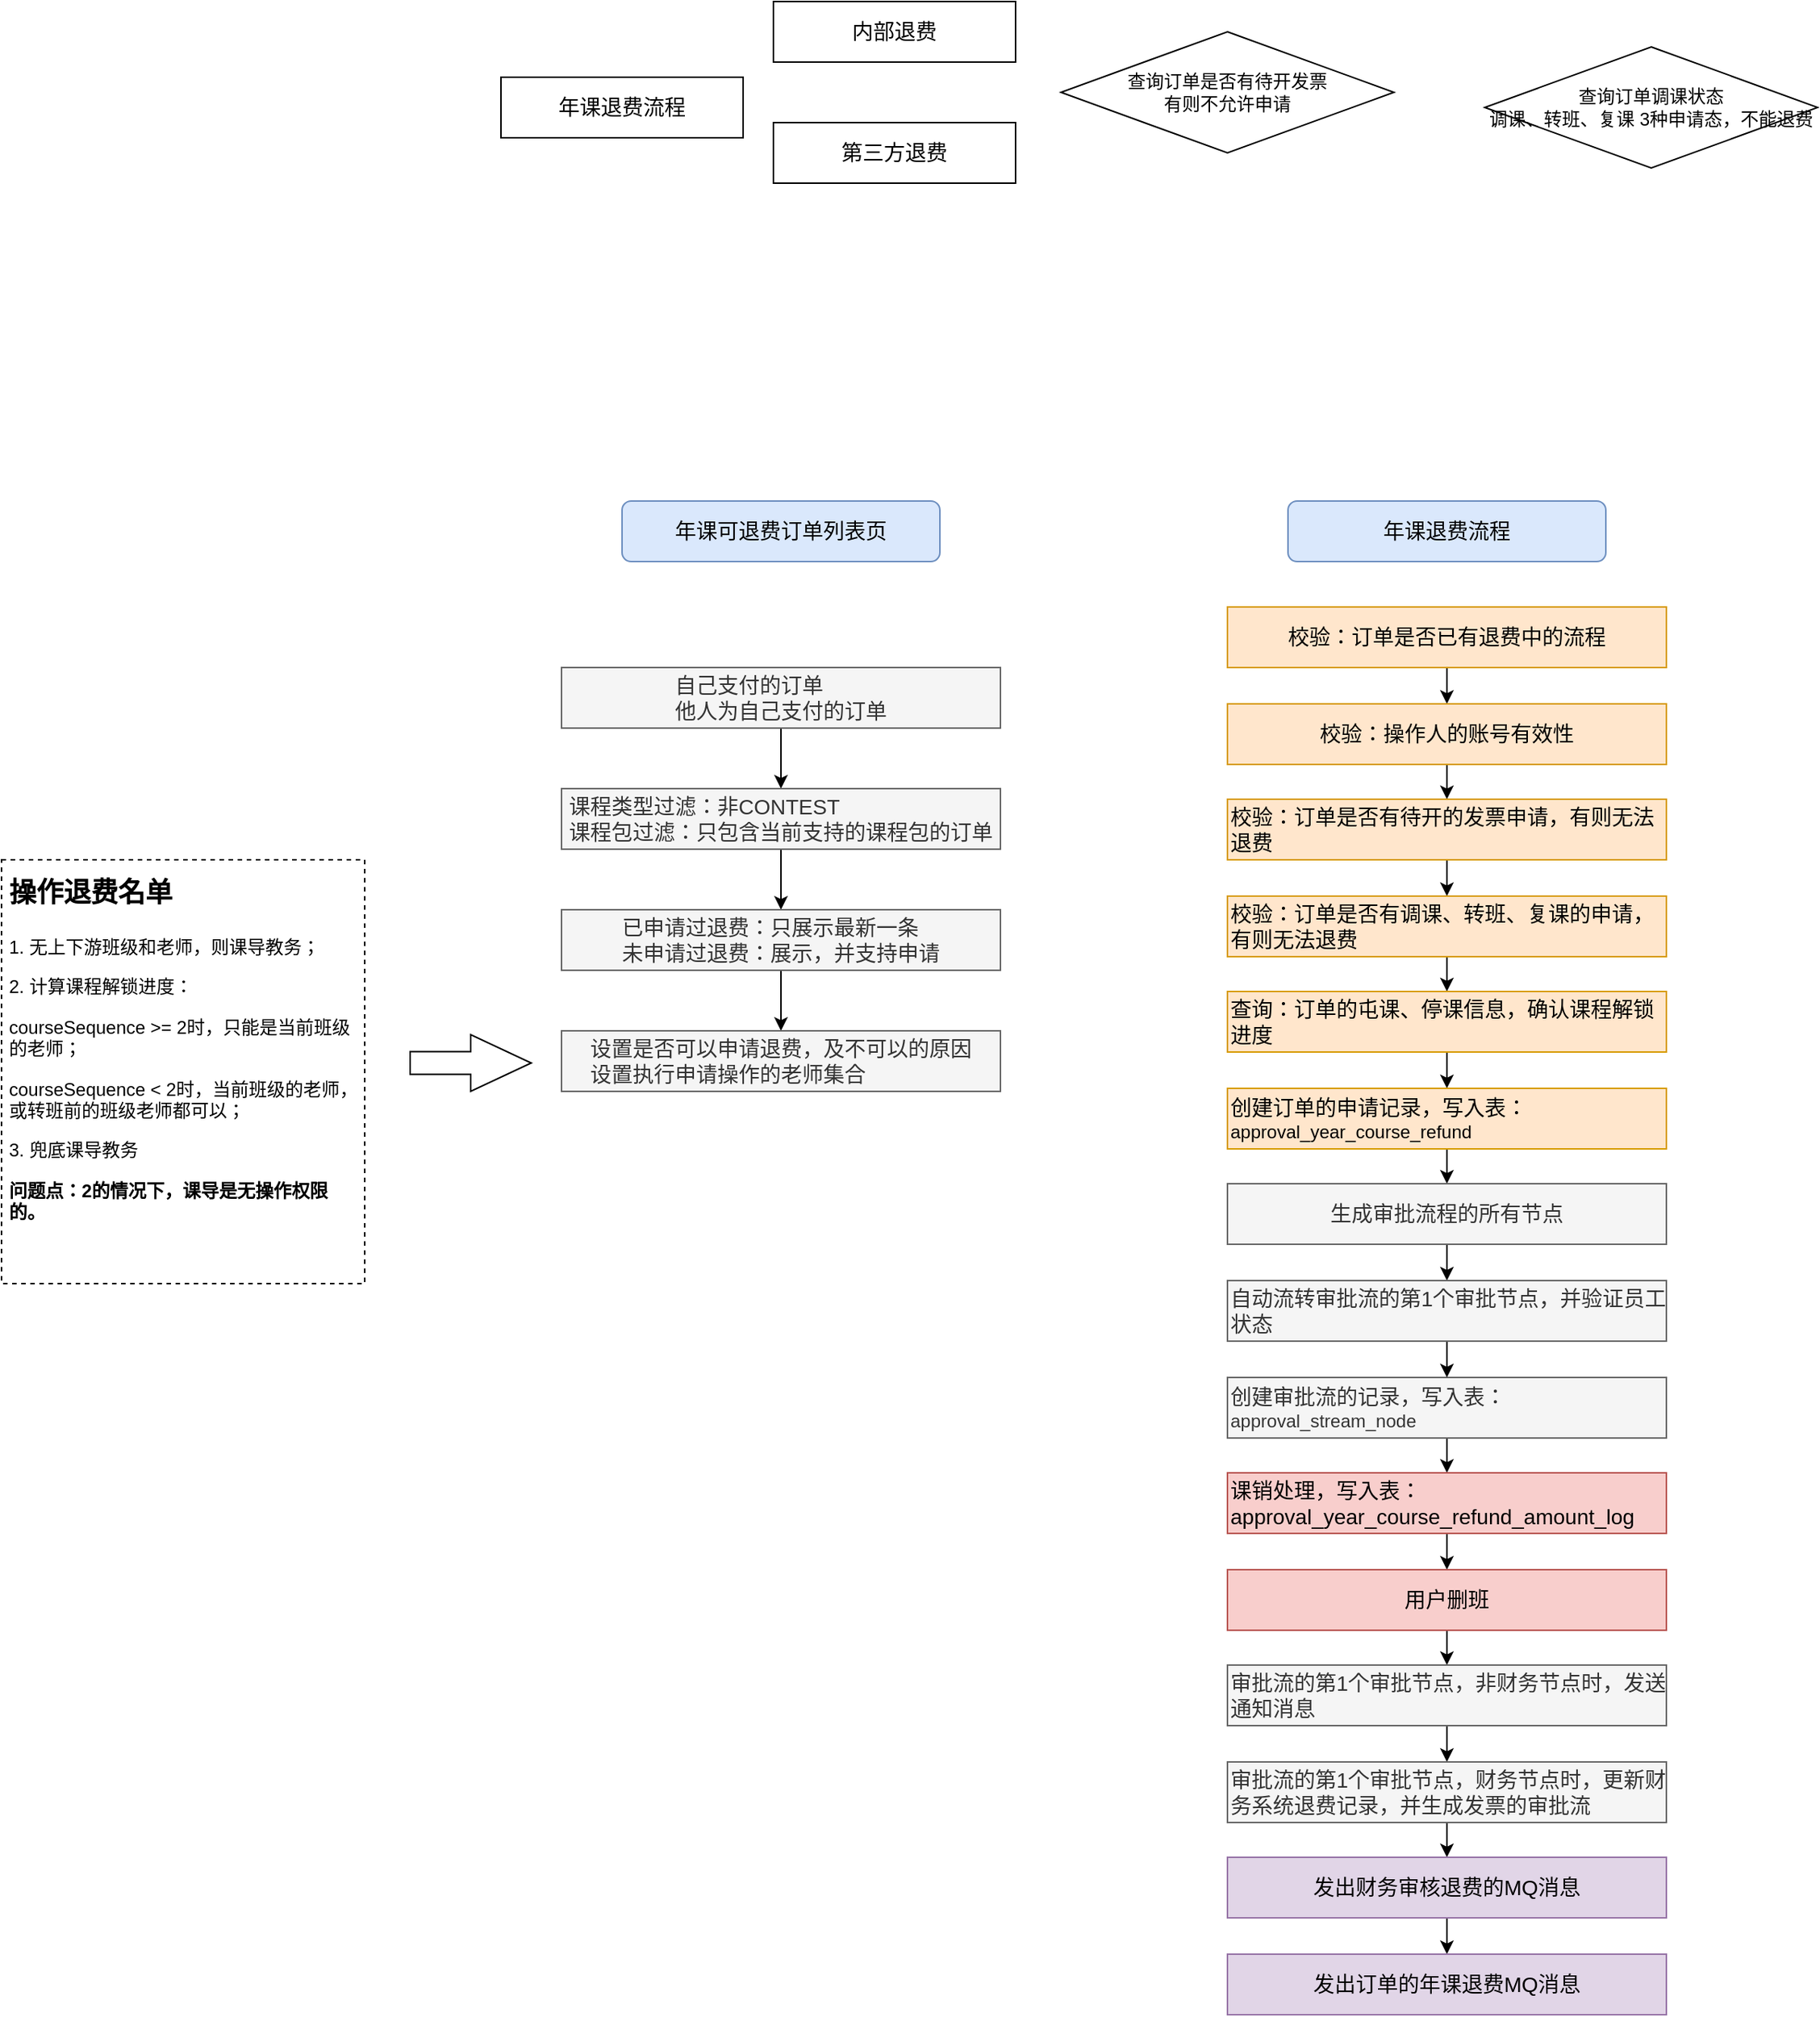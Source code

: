 <mxfile version="21.5.0" type="github">
  <diagram name="第 1 页" id="tJg1SgU2xVapSyH2EtI7">
    <mxGraphModel dx="2261" dy="764" grid="1" gridSize="10" guides="1" tooltips="1" connect="1" arrows="1" fold="1" page="1" pageScale="1" pageWidth="827" pageHeight="1169" math="0" shadow="0">
      <root>
        <mxCell id="0" />
        <mxCell id="1" parent="0" />
        <mxCell id="uNYkjxdiS4ng9zgV3syQ-1" value="&lt;font style=&quot;font-size: 14px;&quot;&gt;年课退费流程&lt;/font&gt;" style="rounded=0;whiteSpace=wrap;html=1;" vertex="1" parent="1">
          <mxGeometry y="320" width="160" height="40" as="geometry" />
        </mxCell>
        <mxCell id="uNYkjxdiS4ng9zgV3syQ-2" value="&lt;font style=&quot;font-size: 14px;&quot;&gt;内部退费&lt;/font&gt;" style="rounded=0;whiteSpace=wrap;html=1;" vertex="1" parent="1">
          <mxGeometry x="180" y="270" width="160" height="40" as="geometry" />
        </mxCell>
        <mxCell id="uNYkjxdiS4ng9zgV3syQ-3" value="&lt;font style=&quot;font-size: 14px;&quot;&gt;第三方退费&lt;/font&gt;" style="rounded=0;whiteSpace=wrap;html=1;" vertex="1" parent="1">
          <mxGeometry x="180" y="350" width="160" height="40" as="geometry" />
        </mxCell>
        <mxCell id="uNYkjxdiS4ng9zgV3syQ-4" value="查询订单调课状态&lt;br&gt;调课、转班、复课 3种申请态，不能退费" style="rhombus;whiteSpace=wrap;html=1;" vertex="1" parent="1">
          <mxGeometry x="650" y="300" width="220" height="80" as="geometry" />
        </mxCell>
        <mxCell id="uNYkjxdiS4ng9zgV3syQ-5" value="查询订单是否有待开发票&lt;br&gt;有则不允许申请" style="rhombus;whiteSpace=wrap;html=1;" vertex="1" parent="1">
          <mxGeometry x="370" y="290" width="220" height="80" as="geometry" />
        </mxCell>
        <mxCell id="uNYkjxdiS4ng9zgV3syQ-6" value="&lt;font style=&quot;font-size: 14px;&quot;&gt;年课可退费订单列表页&lt;/font&gt;" style="rounded=1;whiteSpace=wrap;html=1;fillColor=#dae8fc;strokeColor=#6c8ebf;" vertex="1" parent="1">
          <mxGeometry x="80" y="600" width="210" height="40" as="geometry" />
        </mxCell>
        <mxCell id="uNYkjxdiS4ng9zgV3syQ-7" value="&lt;font style=&quot;font-size: 14px;&quot;&gt;年课退费流程&lt;/font&gt;" style="rounded=1;whiteSpace=wrap;html=1;fillColor=#dae8fc;strokeColor=#6c8ebf;" vertex="1" parent="1">
          <mxGeometry x="520" y="600" width="210" height="40" as="geometry" />
        </mxCell>
        <mxCell id="uNYkjxdiS4ng9zgV3syQ-44" style="edgeStyle=orthogonalEdgeStyle;rounded=0;orthogonalLoop=1;jettySize=auto;html=1;exitX=0.5;exitY=1;exitDx=0;exitDy=0;" edge="1" parent="1" source="uNYkjxdiS4ng9zgV3syQ-8" target="uNYkjxdiS4ng9zgV3syQ-9">
          <mxGeometry relative="1" as="geometry" />
        </mxCell>
        <mxCell id="uNYkjxdiS4ng9zgV3syQ-8" value="&lt;div style=&quot;text-align: left; font-size: 14px;&quot;&gt;&lt;span style=&quot;font-size: 14px; background-color: initial;&quot;&gt;自己支付的订单&lt;/span&gt;&lt;/div&gt;&lt;font style=&quot;font-size: 14px;&quot;&gt;&lt;div style=&quot;text-align: left; font-size: 14px;&quot;&gt;&lt;span style=&quot;background-color: initial; font-size: 14px;&quot;&gt;他人为自己支付的订单&lt;/span&gt;&lt;/div&gt;&lt;/font&gt;" style="rounded=0;whiteSpace=wrap;html=1;fillColor=#f5f5f5;fontColor=#333333;strokeColor=#666666;fontSize=14;" vertex="1" parent="1">
          <mxGeometry x="40" y="710" width="290" height="40" as="geometry" />
        </mxCell>
        <mxCell id="uNYkjxdiS4ng9zgV3syQ-45" style="edgeStyle=orthogonalEdgeStyle;rounded=0;orthogonalLoop=1;jettySize=auto;html=1;exitX=0.5;exitY=1;exitDx=0;exitDy=0;entryX=0.5;entryY=0;entryDx=0;entryDy=0;" edge="1" parent="1" source="uNYkjxdiS4ng9zgV3syQ-9" target="uNYkjxdiS4ng9zgV3syQ-10">
          <mxGeometry relative="1" as="geometry" />
        </mxCell>
        <mxCell id="uNYkjxdiS4ng9zgV3syQ-9" value="&lt;div style=&quot;text-align: left; font-size: 14px;&quot;&gt;&lt;span style=&quot;font-size: 14px;&quot;&gt;课程类型过滤：非CONTEST&lt;/span&gt;&lt;/div&gt;&lt;div style=&quot;text-align: left; font-size: 14px;&quot;&gt;&lt;span style=&quot;font-size: 14px;&quot;&gt;课程包过滤：只包含当前支持的课程包的订单&lt;/span&gt;&lt;/div&gt;" style="rounded=0;whiteSpace=wrap;html=1;fillColor=#f5f5f5;fontColor=#333333;strokeColor=#666666;fontSize=14;" vertex="1" parent="1">
          <mxGeometry x="40" y="790" width="290" height="40" as="geometry" />
        </mxCell>
        <mxCell id="uNYkjxdiS4ng9zgV3syQ-46" style="edgeStyle=orthogonalEdgeStyle;rounded=0;orthogonalLoop=1;jettySize=auto;html=1;exitX=0.5;exitY=1;exitDx=0;exitDy=0;entryX=0.5;entryY=0;entryDx=0;entryDy=0;" edge="1" parent="1" source="uNYkjxdiS4ng9zgV3syQ-10" target="uNYkjxdiS4ng9zgV3syQ-12">
          <mxGeometry relative="1" as="geometry" />
        </mxCell>
        <mxCell id="uNYkjxdiS4ng9zgV3syQ-10" value="&lt;div style=&quot;text-align: left; font-size: 14px;&quot;&gt;&lt;span style=&quot;font-size: 14px;&quot;&gt;已申请过退费：只展示最新一条&lt;/span&gt;&lt;/div&gt;&lt;div style=&quot;text-align: left; font-size: 14px;&quot;&gt;&lt;span style=&quot;font-size: 14px;&quot;&gt;未申请过退费：展示，并支持申请&lt;/span&gt;&lt;/div&gt;" style="rounded=0;whiteSpace=wrap;html=1;fillColor=#f5f5f5;fontColor=#333333;strokeColor=#666666;fontSize=14;" vertex="1" parent="1">
          <mxGeometry x="40" y="870" width="290" height="40" as="geometry" />
        </mxCell>
        <mxCell id="uNYkjxdiS4ng9zgV3syQ-12" value="&lt;div style=&quot;text-align: left; font-size: 14px;&quot;&gt;设置是否可以申请退费，及不可以的原因&lt;br style=&quot;font-size: 14px;&quot;&gt;设置执行申请操作的老师集合&lt;/div&gt;" style="rounded=0;whiteSpace=wrap;html=1;fillColor=#f5f5f5;fontColor=#333333;strokeColor=#666666;fontSize=14;" vertex="1" parent="1">
          <mxGeometry x="40" y="950" width="290" height="40" as="geometry" />
        </mxCell>
        <mxCell id="uNYkjxdiS4ng9zgV3syQ-29" style="edgeStyle=orthogonalEdgeStyle;rounded=0;orthogonalLoop=1;jettySize=auto;html=1;exitX=0.5;exitY=1;exitDx=0;exitDy=0;entryX=0.5;entryY=0;entryDx=0;entryDy=0;" edge="1" parent="1" source="uNYkjxdiS4ng9zgV3syQ-14" target="uNYkjxdiS4ng9zgV3syQ-15">
          <mxGeometry relative="1" as="geometry" />
        </mxCell>
        <mxCell id="uNYkjxdiS4ng9zgV3syQ-14" value="&lt;div style=&quot;&quot;&gt;&lt;span style=&quot;font-size: 14px;&quot;&gt;校验：订单是否已有退费中的流程&lt;/span&gt;&lt;/div&gt;" style="rounded=0;whiteSpace=wrap;html=1;fillColor=#ffe6cc;strokeColor=#d79b00;align=center;" vertex="1" parent="1">
          <mxGeometry x="480" y="670" width="290" height="40" as="geometry" />
        </mxCell>
        <mxCell id="uNYkjxdiS4ng9zgV3syQ-30" style="edgeStyle=orthogonalEdgeStyle;rounded=0;orthogonalLoop=1;jettySize=auto;html=1;exitX=0.5;exitY=1;exitDx=0;exitDy=0;" edge="1" parent="1" source="uNYkjxdiS4ng9zgV3syQ-15" target="uNYkjxdiS4ng9zgV3syQ-16">
          <mxGeometry relative="1" as="geometry" />
        </mxCell>
        <mxCell id="uNYkjxdiS4ng9zgV3syQ-15" value="&lt;div style=&quot;&quot;&gt;&lt;span style=&quot;font-size: 14px;&quot;&gt;校验：操作人的账号有效性&lt;/span&gt;&lt;/div&gt;" style="rounded=0;whiteSpace=wrap;html=1;fillColor=#ffe6cc;strokeColor=#d79b00;align=center;" vertex="1" parent="1">
          <mxGeometry x="480" y="734" width="290" height="40" as="geometry" />
        </mxCell>
        <mxCell id="uNYkjxdiS4ng9zgV3syQ-31" style="edgeStyle=orthogonalEdgeStyle;rounded=0;orthogonalLoop=1;jettySize=auto;html=1;exitX=0.5;exitY=1;exitDx=0;exitDy=0;" edge="1" parent="1" source="uNYkjxdiS4ng9zgV3syQ-16" target="uNYkjxdiS4ng9zgV3syQ-17">
          <mxGeometry relative="1" as="geometry" />
        </mxCell>
        <mxCell id="uNYkjxdiS4ng9zgV3syQ-16" value="&lt;div style=&quot;&quot;&gt;&lt;span style=&quot;font-size: 14px;&quot;&gt;校验：订单是否有待开的发票申请，有则无法退费&lt;/span&gt;&lt;/div&gt;" style="rounded=0;whiteSpace=wrap;html=1;fillColor=#ffe6cc;strokeColor=#d79b00;align=left;" vertex="1" parent="1">
          <mxGeometry x="480" y="797" width="290" height="40" as="geometry" />
        </mxCell>
        <mxCell id="uNYkjxdiS4ng9zgV3syQ-32" style="edgeStyle=orthogonalEdgeStyle;rounded=0;orthogonalLoop=1;jettySize=auto;html=1;exitX=0.5;exitY=1;exitDx=0;exitDy=0;" edge="1" parent="1" source="uNYkjxdiS4ng9zgV3syQ-17" target="uNYkjxdiS4ng9zgV3syQ-18">
          <mxGeometry relative="1" as="geometry" />
        </mxCell>
        <mxCell id="uNYkjxdiS4ng9zgV3syQ-17" value="&lt;div style=&quot;&quot;&gt;&lt;span style=&quot;font-size: 14px;&quot;&gt;校验：订单是否有调课、转班、复课的申请，有则无法退费&lt;/span&gt;&lt;/div&gt;" style="rounded=0;whiteSpace=wrap;html=1;fillColor=#ffe6cc;strokeColor=#d79b00;align=left;" vertex="1" parent="1">
          <mxGeometry x="480" y="861" width="290" height="40" as="geometry" />
        </mxCell>
        <mxCell id="uNYkjxdiS4ng9zgV3syQ-33" style="edgeStyle=orthogonalEdgeStyle;rounded=0;orthogonalLoop=1;jettySize=auto;html=1;exitX=0.5;exitY=1;exitDx=0;exitDy=0;" edge="1" parent="1" source="uNYkjxdiS4ng9zgV3syQ-18" target="uNYkjxdiS4ng9zgV3syQ-19">
          <mxGeometry relative="1" as="geometry" />
        </mxCell>
        <mxCell id="uNYkjxdiS4ng9zgV3syQ-18" value="&lt;div style=&quot;&quot;&gt;&lt;span style=&quot;font-size: 14px;&quot;&gt;查询：订单的屯课、停课信息，确认课程解锁进度&lt;/span&gt;&lt;/div&gt;" style="rounded=0;whiteSpace=wrap;html=1;fillColor=#ffe6cc;strokeColor=#d79b00;align=left;" vertex="1" parent="1">
          <mxGeometry x="480" y="924" width="290" height="40" as="geometry" />
        </mxCell>
        <mxCell id="uNYkjxdiS4ng9zgV3syQ-34" style="edgeStyle=orthogonalEdgeStyle;rounded=0;orthogonalLoop=1;jettySize=auto;html=1;exitX=0.5;exitY=1;exitDx=0;exitDy=0;" edge="1" parent="1" source="uNYkjxdiS4ng9zgV3syQ-19" target="uNYkjxdiS4ng9zgV3syQ-20">
          <mxGeometry relative="1" as="geometry" />
        </mxCell>
        <mxCell id="uNYkjxdiS4ng9zgV3syQ-19" value="&lt;div style=&quot;&quot;&gt;&lt;span style=&quot;font-size: 14px;&quot;&gt;创建订单的申请记录，写入表：&lt;/span&gt;&lt;/div&gt;approval_year_course_refund" style="rounded=0;whiteSpace=wrap;html=1;fillColor=#ffe6cc;strokeColor=#d79b00;align=left;" vertex="1" parent="1">
          <mxGeometry x="480" y="988" width="290" height="40" as="geometry" />
        </mxCell>
        <mxCell id="uNYkjxdiS4ng9zgV3syQ-35" style="edgeStyle=orthogonalEdgeStyle;rounded=0;orthogonalLoop=1;jettySize=auto;html=1;exitX=0.5;exitY=1;exitDx=0;exitDy=0;" edge="1" parent="1" source="uNYkjxdiS4ng9zgV3syQ-20" target="uNYkjxdiS4ng9zgV3syQ-22">
          <mxGeometry relative="1" as="geometry" />
        </mxCell>
        <mxCell id="uNYkjxdiS4ng9zgV3syQ-20" value="&lt;span style=&quot;font-size: 14px;&quot;&gt;生成审批流程的所有节点&lt;/span&gt;&lt;div style=&quot;&quot;&gt;&lt;/div&gt;" style="rounded=0;whiteSpace=wrap;html=1;fillColor=#f5f5f5;fontColor=#333333;strokeColor=#666666;align=center;" vertex="1" parent="1">
          <mxGeometry x="480" y="1051" width="290" height="40" as="geometry" />
        </mxCell>
        <mxCell id="uNYkjxdiS4ng9zgV3syQ-37" style="edgeStyle=orthogonalEdgeStyle;rounded=0;orthogonalLoop=1;jettySize=auto;html=1;exitX=0.5;exitY=1;exitDx=0;exitDy=0;" edge="1" parent="1" source="uNYkjxdiS4ng9zgV3syQ-21" target="uNYkjxdiS4ng9zgV3syQ-23">
          <mxGeometry relative="1" as="geometry" />
        </mxCell>
        <mxCell id="uNYkjxdiS4ng9zgV3syQ-21" value="&lt;div style=&quot;&quot;&gt;&lt;span style=&quot;font-size: 14px;&quot;&gt;创建审批流的记录，写入表：&lt;/span&gt;&lt;/div&gt;approval_stream_node" style="rounded=0;whiteSpace=wrap;html=1;fillColor=#f5f5f5;fontColor=#333333;strokeColor=#666666;align=left;" vertex="1" parent="1">
          <mxGeometry x="480" y="1179" width="290" height="40" as="geometry" />
        </mxCell>
        <mxCell id="uNYkjxdiS4ng9zgV3syQ-36" style="edgeStyle=orthogonalEdgeStyle;rounded=0;orthogonalLoop=1;jettySize=auto;html=1;exitX=0.5;exitY=1;exitDx=0;exitDy=0;entryX=0.5;entryY=0;entryDx=0;entryDy=0;" edge="1" parent="1" source="uNYkjxdiS4ng9zgV3syQ-22" target="uNYkjxdiS4ng9zgV3syQ-21">
          <mxGeometry relative="1" as="geometry" />
        </mxCell>
        <mxCell id="uNYkjxdiS4ng9zgV3syQ-22" value="&lt;span style=&quot;font-size: 14px;&quot;&gt;自动流转审批流的第1个审批节点，并验证员工状态&lt;/span&gt;&lt;div style=&quot;&quot;&gt;&lt;/div&gt;" style="rounded=0;whiteSpace=wrap;html=1;fillColor=#f5f5f5;fontColor=#333333;strokeColor=#666666;align=left;" vertex="1" parent="1">
          <mxGeometry x="480" y="1115" width="290" height="40" as="geometry" />
        </mxCell>
        <mxCell id="uNYkjxdiS4ng9zgV3syQ-38" style="edgeStyle=orthogonalEdgeStyle;rounded=0;orthogonalLoop=1;jettySize=auto;html=1;exitX=0.5;exitY=1;exitDx=0;exitDy=0;entryX=0.5;entryY=0;entryDx=0;entryDy=0;" edge="1" parent="1" source="uNYkjxdiS4ng9zgV3syQ-23" target="uNYkjxdiS4ng9zgV3syQ-24">
          <mxGeometry relative="1" as="geometry" />
        </mxCell>
        <mxCell id="uNYkjxdiS4ng9zgV3syQ-23" value="&lt;font style=&quot;font-size: 14px;&quot;&gt;课销处理，写入表：approval_year_course_refund_amount_log&lt;/font&gt;&lt;br&gt;&lt;div style=&quot;&quot;&gt;&lt;/div&gt;" style="rounded=0;whiteSpace=wrap;html=1;fillColor=#f8cecc;strokeColor=#b85450;align=left;" vertex="1" parent="1">
          <mxGeometry x="480" y="1242" width="290" height="40" as="geometry" />
        </mxCell>
        <mxCell id="uNYkjxdiS4ng9zgV3syQ-39" style="edgeStyle=orthogonalEdgeStyle;rounded=0;orthogonalLoop=1;jettySize=auto;html=1;exitX=0.5;exitY=1;exitDx=0;exitDy=0;" edge="1" parent="1" source="uNYkjxdiS4ng9zgV3syQ-24" target="uNYkjxdiS4ng9zgV3syQ-25">
          <mxGeometry relative="1" as="geometry" />
        </mxCell>
        <mxCell id="uNYkjxdiS4ng9zgV3syQ-24" value="&lt;font style=&quot;font-size: 14px;&quot;&gt;用户删班&lt;/font&gt;&lt;br&gt;&lt;div style=&quot;&quot;&gt;&lt;/div&gt;" style="rounded=0;whiteSpace=wrap;html=1;fillColor=#f8cecc;strokeColor=#b85450;align=center;" vertex="1" parent="1">
          <mxGeometry x="480" y="1306" width="290" height="40" as="geometry" />
        </mxCell>
        <mxCell id="uNYkjxdiS4ng9zgV3syQ-40" style="edgeStyle=orthogonalEdgeStyle;rounded=0;orthogonalLoop=1;jettySize=auto;html=1;exitX=0.5;exitY=1;exitDx=0;exitDy=0;entryX=0.5;entryY=0;entryDx=0;entryDy=0;" edge="1" parent="1" source="uNYkjxdiS4ng9zgV3syQ-25" target="uNYkjxdiS4ng9zgV3syQ-26">
          <mxGeometry relative="1" as="geometry" />
        </mxCell>
        <mxCell id="uNYkjxdiS4ng9zgV3syQ-25" value="&lt;span style=&quot;font-size: 14px;&quot;&gt;审批流的第1个审批节点，非财务节点时，发送通知消息&lt;/span&gt;&lt;div style=&quot;&quot;&gt;&lt;/div&gt;" style="rounded=0;whiteSpace=wrap;html=1;fillColor=#f5f5f5;fontColor=#333333;strokeColor=#666666;align=left;" vertex="1" parent="1">
          <mxGeometry x="480" y="1369" width="290" height="40" as="geometry" />
        </mxCell>
        <mxCell id="uNYkjxdiS4ng9zgV3syQ-41" style="edgeStyle=orthogonalEdgeStyle;rounded=0;orthogonalLoop=1;jettySize=auto;html=1;exitX=0.5;exitY=1;exitDx=0;exitDy=0;entryX=0.5;entryY=0;entryDx=0;entryDy=0;" edge="1" parent="1" source="uNYkjxdiS4ng9zgV3syQ-26" target="uNYkjxdiS4ng9zgV3syQ-27">
          <mxGeometry relative="1" as="geometry" />
        </mxCell>
        <mxCell id="uNYkjxdiS4ng9zgV3syQ-26" value="&lt;span style=&quot;font-size: 14px;&quot;&gt;审批流的第1个审批节点，财务节点时，更新财务系统退费记录，并生成发票的审批流&lt;/span&gt;&lt;div style=&quot;&quot;&gt;&lt;/div&gt;" style="rounded=0;whiteSpace=wrap;html=1;fillColor=#f5f5f5;fontColor=#333333;strokeColor=#666666;align=left;" vertex="1" parent="1">
          <mxGeometry x="480" y="1433" width="290" height="40" as="geometry" />
        </mxCell>
        <mxCell id="uNYkjxdiS4ng9zgV3syQ-42" style="edgeStyle=orthogonalEdgeStyle;rounded=0;orthogonalLoop=1;jettySize=auto;html=1;exitX=0.5;exitY=1;exitDx=0;exitDy=0;" edge="1" parent="1" source="uNYkjxdiS4ng9zgV3syQ-27" target="uNYkjxdiS4ng9zgV3syQ-28">
          <mxGeometry relative="1" as="geometry" />
        </mxCell>
        <mxCell id="uNYkjxdiS4ng9zgV3syQ-27" value="&lt;span style=&quot;font-size: 14px;&quot;&gt;发出财务审核退费的MQ消息&lt;/span&gt;&lt;div style=&quot;&quot;&gt;&lt;/div&gt;" style="rounded=0;whiteSpace=wrap;html=1;fillColor=#e1d5e7;strokeColor=#9673a6;align=center;" vertex="1" parent="1">
          <mxGeometry x="480" y="1496" width="290" height="40" as="geometry" />
        </mxCell>
        <mxCell id="uNYkjxdiS4ng9zgV3syQ-28" value="&lt;span style=&quot;font-size: 14px;&quot;&gt;发出订单的年课退费MQ消息&lt;/span&gt;&lt;div style=&quot;&quot;&gt;&lt;/div&gt;" style="rounded=0;whiteSpace=wrap;html=1;fillColor=#e1d5e7;strokeColor=#9673a6;align=center;" vertex="1" parent="1">
          <mxGeometry x="480" y="1560" width="290" height="40" as="geometry" />
        </mxCell>
        <mxCell id="uNYkjxdiS4ng9zgV3syQ-43" value="&lt;h1&gt;&lt;font style=&quot;font-size: 18px;&quot;&gt;操作退费名单&lt;/font&gt;&lt;/h1&gt;&lt;p&gt;1. 无上下游班级和老师，则课导教务；&lt;/p&gt;&lt;p&gt;2. 计算课程解锁进度：&lt;/p&gt;&lt;p&gt;courseSequence &amp;gt;= 2时，只能是当前班级的老师；&lt;/p&gt;&lt;p&gt;courseSequence &amp;lt; 2时，当前班级的老师，或转班前的班级老师都可以；&lt;br&gt;&lt;/p&gt;&lt;p&gt;3. 兜底课导教务&lt;/p&gt;&lt;p&gt;&lt;b&gt;问题点：2的情况下，课导是无操作权限的。&lt;/b&gt;&lt;/p&gt;&lt;p&gt;&lt;br&gt;&lt;/p&gt;" style="text;html=1;strokeColor=default;fillColor=none;spacing=5;spacingTop=-20;whiteSpace=wrap;overflow=hidden;rounded=0;dashed=1;" vertex="1" parent="1">
          <mxGeometry x="-330" y="837" width="240" height="280" as="geometry" />
        </mxCell>
        <mxCell id="uNYkjxdiS4ng9zgV3syQ-47" value="" style="html=1;shadow=0;dashed=0;align=center;verticalAlign=middle;shape=mxgraph.arrows2.arrow;dy=0.6;dx=40;notch=0;" vertex="1" parent="1">
          <mxGeometry x="-60" y="952.5" width="80" height="37.5" as="geometry" />
        </mxCell>
      </root>
    </mxGraphModel>
  </diagram>
</mxfile>
